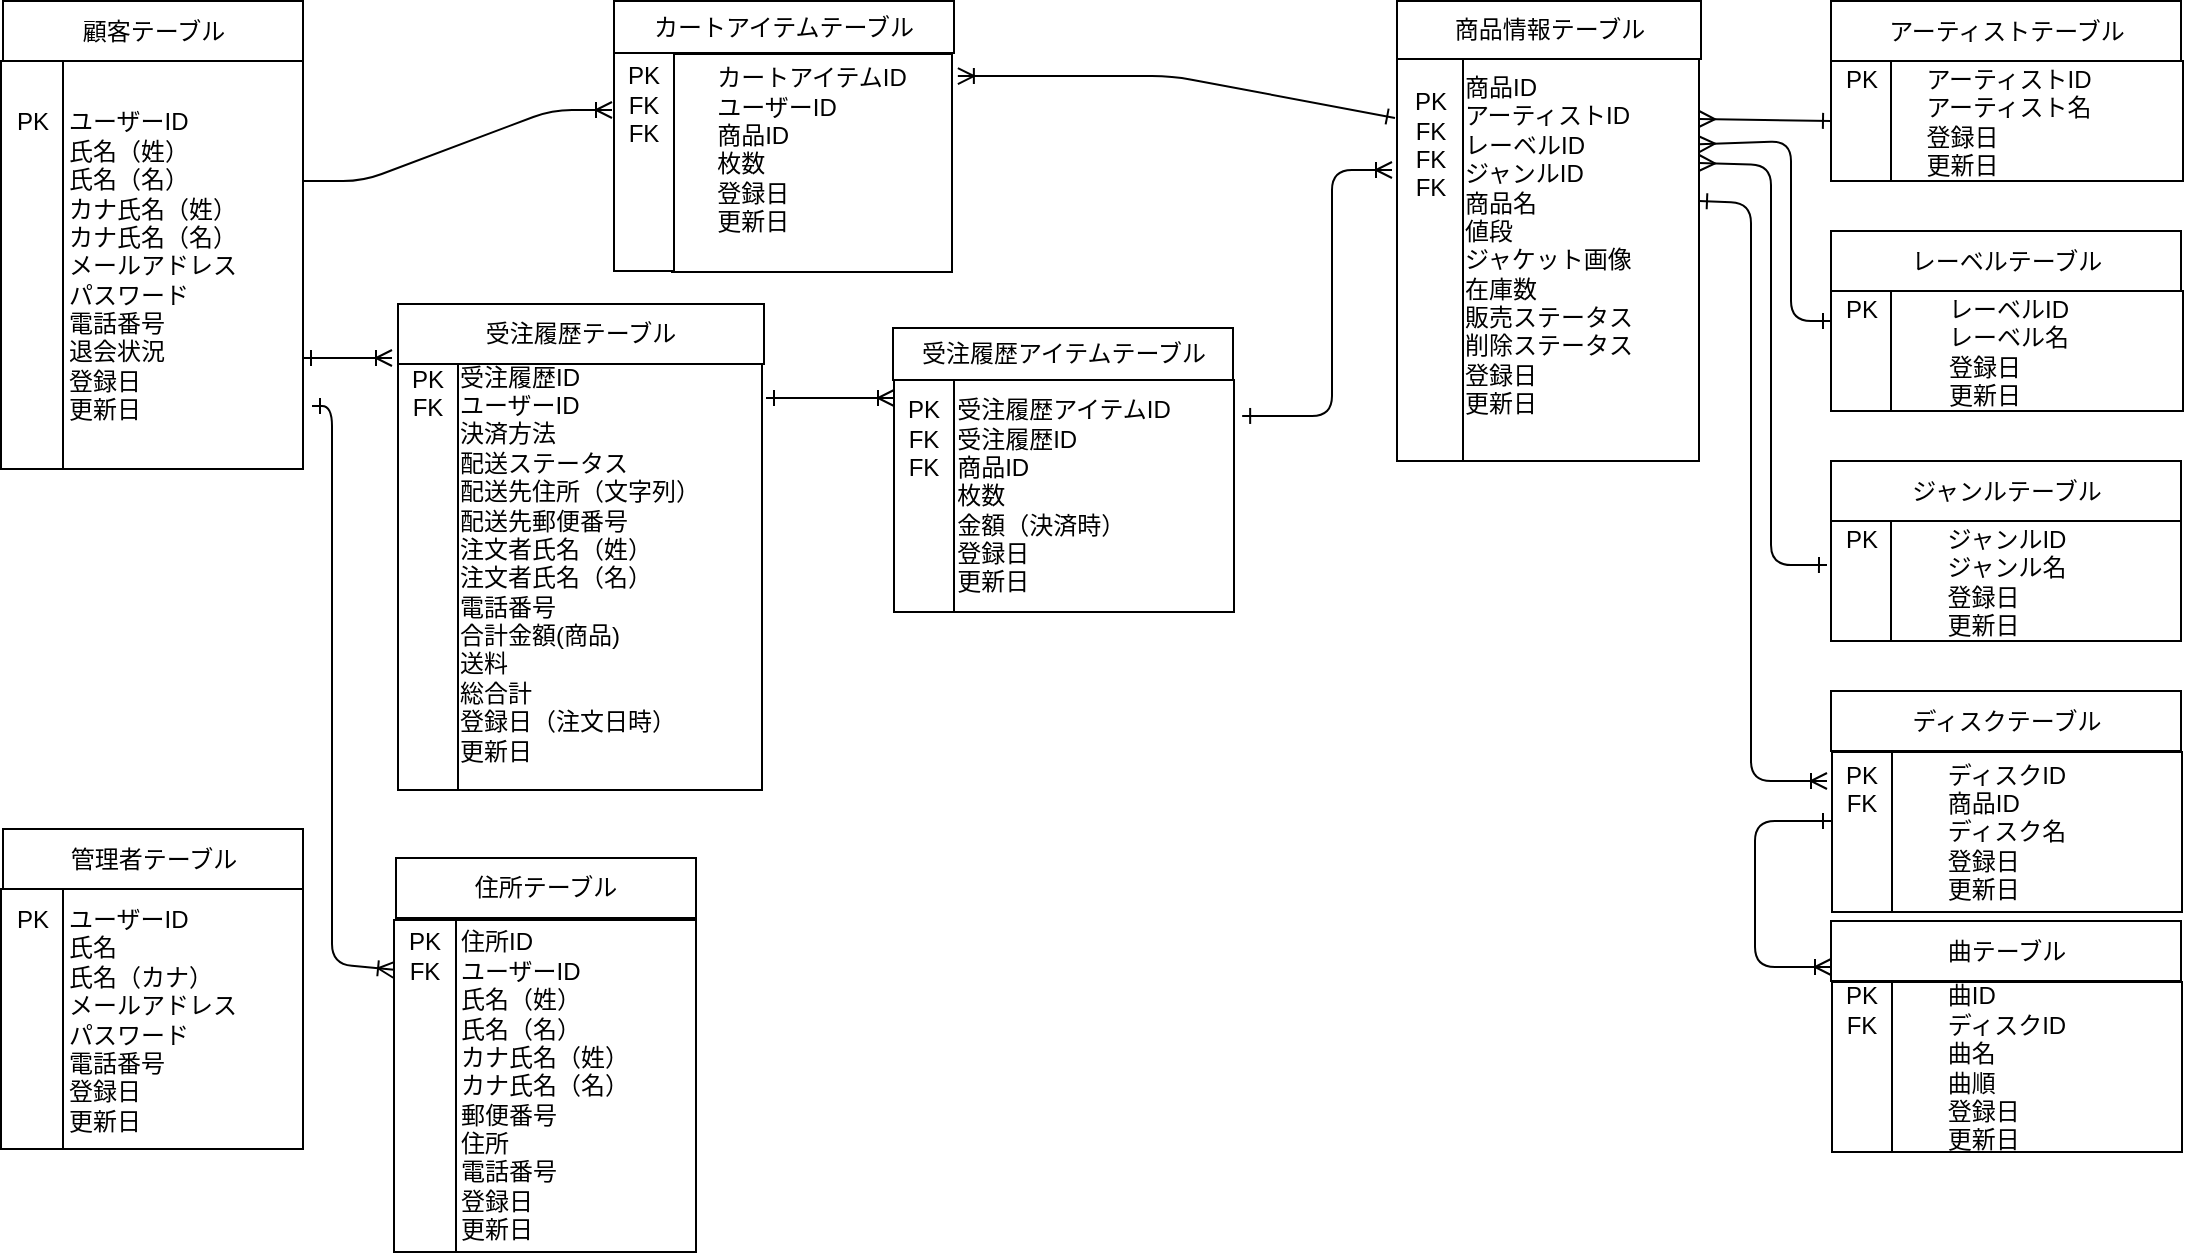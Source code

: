 <mxfile version="10.9.4" type="github"><diagram id="9HzOV99sbGpK2QkFCzHM" name="Page-1"><mxGraphModel dx="946" dy="593" grid="1" gridSize="10" guides="1" tooltips="1" connect="1" arrows="1" fold="1" page="1" pageScale="1" pageWidth="1169" pageHeight="1654" math="0" shadow="0"><root><mxCell id="0"/><mxCell id="1" parent="0"/><mxCell id="zAHjtWlZQyIeR0759i_x-7" value="&lt;span&gt;顧客テーブル&lt;/span&gt;" style="rounded=0;whiteSpace=wrap;html=1;" parent="1" vertex="1"><mxGeometry x="5.5" y="65.5" width="150" height="30" as="geometry"/></mxCell><mxCell id="zAHjtWlZQyIeR0759i_x-18" value="&lt;div style=&quot;text-align: left&quot;&gt;受注履歴ID&lt;span&gt;&lt;br&gt;&lt;/span&gt;&lt;/div&gt;&lt;div style=&quot;text-align: left&quot;&gt;&lt;span&gt;ユーザーID&lt;/span&gt;&lt;/div&gt;&lt;div style=&quot;text-align: left&quot;&gt;決済方法&lt;/div&gt;&lt;span&gt;&lt;div style=&quot;text-align: left&quot;&gt;&lt;span&gt;配送ステータス&lt;/span&gt;&lt;/div&gt;&lt;div style=&quot;text-align: left&quot;&gt;配送先住所（文字列）&lt;/div&gt;&lt;div style=&quot;text-align: left&quot;&gt;&lt;span&gt;配送先郵便番号&lt;/span&gt;&lt;/div&gt;&lt;div style=&quot;text-align: left&quot;&gt;注文者氏名（姓）&lt;/div&gt;&lt;div style=&quot;text-align: left&quot;&gt;注文者氏名（名）&lt;/div&gt;&lt;div style=&quot;text-align: left&quot;&gt;&lt;span&gt;電話番号&lt;/span&gt;&lt;/div&gt;&lt;/span&gt;&lt;span&gt;&lt;div style=&quot;text-align: left&quot;&gt;&lt;span&gt;合計金額(商品)&lt;/span&gt;&lt;/div&gt;&lt;div style=&quot;text-align: left&quot;&gt;&lt;span&gt;送料&lt;/span&gt;&lt;/div&gt;&lt;div style=&quot;text-align: left&quot;&gt;&lt;span&gt;総合計&lt;/span&gt;&lt;/div&gt;&lt;div style=&quot;text-align: left&quot;&gt;&lt;span&gt;登録日（注文日時&lt;/span&gt;&lt;span&gt;）&lt;/span&gt;&lt;/div&gt;&lt;div style=&quot;text-align: left&quot;&gt;&lt;span&gt;更新日&lt;/span&gt;&lt;/div&gt;&lt;div style=&quot;text-align: left&quot;&gt;&lt;br&gt;&lt;/div&gt;&lt;/span&gt;" style="rounded=0;whiteSpace=wrap;html=1;" parent="1" vertex="1"><mxGeometry x="203" y="247" width="182" height="213" as="geometry"/></mxCell><mxCell id="zAHjtWlZQyIeR0759i_x-19" value="受注履歴テーブル" style="rounded=0;whiteSpace=wrap;html=1;" parent="1" vertex="1"><mxGeometry x="203" y="217" width="183" height="30" as="geometry"/></mxCell><mxCell id="zAHjtWlZQyIeR0759i_x-20" value="&lt;div style=&quot;text-align: left&quot;&gt;&lt;span&gt;カートアイテムID&lt;/span&gt;&lt;/div&gt;&lt;div style=&quot;text-align: left&quot;&gt;&lt;span&gt;ユーザーID&lt;/span&gt;&lt;br&gt;&lt;/div&gt;&lt;div style=&quot;text-align: left&quot;&gt;&lt;span&gt;商品ID&lt;/span&gt;&lt;/div&gt;&lt;div style=&quot;text-align: left&quot;&gt;&lt;span&gt;枚数&lt;/span&gt;&lt;/div&gt;&lt;div style=&quot;text-align: left&quot;&gt;&lt;span&gt;登録日&lt;/span&gt;&lt;/div&gt;&lt;div style=&quot;text-align: left&quot;&gt;&lt;span&gt;更新日&lt;/span&gt;&lt;/div&gt;&lt;div style=&quot;text-align: left&quot;&gt;&lt;span&gt;&lt;br&gt;&lt;/span&gt;&lt;/div&gt;" style="rounded=0;whiteSpace=wrap;html=1;" parent="1" vertex="1"><mxGeometry x="340" y="92" width="140" height="109" as="geometry"/></mxCell><mxCell id="zAHjtWlZQyIeR0759i_x-21" value="カートアイテムテーブル" style="rounded=0;whiteSpace=wrap;html=1;" parent="1" vertex="1"><mxGeometry x="311" y="65.5" width="170" height="26" as="geometry"/></mxCell><mxCell id="zAHjtWlZQyIeR0759i_x-36" value="" style="edgeStyle=entityRelationEdgeStyle;fontSize=12;html=1;endArrow=ERoneToMany;startArrow=ERone;startFill=0;" parent="1" edge="1"><mxGeometry width="100" height="100" relative="1" as="geometry"><mxPoint x="155.5" y="244" as="sourcePoint"/><mxPoint x="200" y="244" as="targetPoint"/></mxGeometry></mxCell><mxCell id="cESh58u5dS3Z2Cdzatrf-12" value="&lt;div style=&quot;text-align: left&quot;&gt;&lt;span&gt;ユーザーID&lt;/span&gt;&lt;/div&gt;&lt;div style=&quot;text-align: left&quot;&gt;&lt;span&gt;氏名（姓）&lt;/span&gt;&lt;/div&gt;&lt;div style=&quot;text-align: left&quot;&gt;&lt;span&gt;氏名（名）&lt;/span&gt;&lt;/div&gt;&lt;div style=&quot;text-align: left&quot;&gt;&lt;span&gt;カナ氏名（姓）&lt;/span&gt;&lt;/div&gt;&lt;div style=&quot;text-align: left&quot;&gt;カナ氏名（名）&lt;/div&gt;&lt;div style=&quot;text-align: left&quot;&gt;&lt;span&gt;メールアドレス&lt;/span&gt;&lt;/div&gt;&lt;div style=&quot;text-align: left&quot;&gt;&lt;span&gt;パスワード&lt;/span&gt;&lt;/div&gt;&lt;div style=&quot;text-align: left&quot;&gt;&lt;span&gt;電話番号&lt;/span&gt;&lt;/div&gt;&lt;div style=&quot;text-align: left&quot;&gt;退会状況&lt;span&gt;&lt;br&gt;&lt;/span&gt;&lt;/div&gt;&lt;div style=&quot;text-align: left&quot;&gt;&lt;span&gt;登録日&lt;/span&gt;&lt;/div&gt;&lt;div style=&quot;text-align: left&quot;&gt;&lt;span&gt;更新日&lt;/span&gt;&lt;/div&gt;" style="rounded=0;whiteSpace=wrap;html=1;" parent="1" vertex="1"><mxGeometry x="4.5" y="95.5" width="151" height="204" as="geometry"/></mxCell><mxCell id="cESh58u5dS3Z2Cdzatrf-13" value="PK&lt;br&gt;&lt;br&gt;&lt;br&gt;&lt;br&gt;&lt;br&gt;&lt;br&gt;&lt;br&gt;&lt;br&gt;&lt;br&gt;&lt;br&gt;&lt;br&gt;" style="rounded=0;whiteSpace=wrap;html=1;" parent="1" vertex="1"><mxGeometry x="4.5" y="95.5" width="31" height="204" as="geometry"/></mxCell><mxCell id="cESh58u5dS3Z2Cdzatrf-19" value="PK&lt;br&gt;FK&lt;br&gt;FK&lt;br&gt;&lt;br&gt;&lt;br&gt;&lt;br&gt;&lt;br&gt;" style="rounded=0;whiteSpace=wrap;html=1;" parent="1" vertex="1"><mxGeometry x="311" y="91.5" width="30" height="109" as="geometry"/></mxCell><mxCell id="cESh58u5dS3Z2Cdzatrf-21" value="&lt;span&gt;商品情報テーブル&lt;/span&gt;" style="rounded=0;whiteSpace=wrap;html=1;" parent="1" vertex="1"><mxGeometry x="702.5" y="65.5" width="152" height="29" as="geometry"/></mxCell><mxCell id="cESh58u5dS3Z2Cdzatrf-22" value="&lt;div style=&quot;text-align: left&quot;&gt;商品ID&lt;/div&gt;&lt;div style=&quot;text-align: left&quot;&gt;&lt;span&gt;アーティストID&lt;/span&gt;&lt;br&gt;&lt;/div&gt;&lt;div style=&quot;text-align: left&quot;&gt;レーベルID&lt;/div&gt;&lt;div style=&quot;text-align: left&quot;&gt;ジャンルID&lt;/div&gt;&lt;div style=&quot;text-align: left&quot;&gt;商品名&lt;/div&gt;&lt;div style=&quot;text-align: left&quot;&gt;値段&lt;br&gt;&lt;/div&gt;&lt;div style=&quot;text-align: left&quot;&gt;ジャケット画像&lt;br&gt;&lt;/div&gt;&lt;div style=&quot;text-align: left&quot;&gt;在庫数&lt;/div&gt;&lt;div style=&quot;text-align: left&quot;&gt;販売ステータス&lt;/div&gt;&lt;div style=&quot;text-align: left&quot;&gt;削除ステータス&lt;/div&gt;&lt;div style=&quot;text-align: left&quot;&gt;登録日&lt;/div&gt;&lt;div style=&quot;text-align: left&quot;&gt;更新日&lt;/div&gt;&lt;div style=&quot;text-align: left&quot;&gt;&lt;br&gt;&lt;/div&gt;" style="rounded=0;whiteSpace=wrap;html=1;" parent="1" vertex="1"><mxGeometry x="702.5" y="94.5" width="151" height="201" as="geometry"/></mxCell><mxCell id="cESh58u5dS3Z2Cdzatrf-23" value="PK&lt;br&gt;FK&lt;br&gt;FK&lt;br&gt;FK&lt;br&gt;&lt;br&gt;&lt;br&gt;&lt;br&gt;&lt;br&gt;&lt;br&gt;&lt;br&gt;&lt;br&gt;&lt;br&gt;" style="rounded=0;whiteSpace=wrap;html=1;" parent="1" vertex="1"><mxGeometry x="702.5" y="94.5" width="33" height="201" as="geometry"/></mxCell><mxCell id="cESh58u5dS3Z2Cdzatrf-26" value="" style="endArrow=ERoneToMany;html=1;endFill=0;startArrow=ERone;startFill=0;entryX=1.021;entryY=0.101;entryDx=0;entryDy=0;entryPerimeter=0;" parent="1" target="zAHjtWlZQyIeR0759i_x-20" edge="1"><mxGeometry width="50" height="50" relative="1" as="geometry"><mxPoint x="701.5" y="124" as="sourcePoint"/><mxPoint x="560" y="80" as="targetPoint"/><Array as="points"><mxPoint x="590" y="103"/></Array></mxGeometry></mxCell><mxCell id="1i3gr1VFad1npUH-NVP_-1" value="&lt;span&gt;管理者テーブル&lt;/span&gt;" style="rounded=0;whiteSpace=wrap;html=1;" parent="1" vertex="1"><mxGeometry x="5.5" y="479.5" width="150" height="30" as="geometry"/></mxCell><mxCell id="1i3gr1VFad1npUH-NVP_-2" value="&lt;div style=&quot;text-align: left&quot;&gt;&lt;span&gt;ユーザーID&lt;/span&gt;&lt;/div&gt;&lt;div style=&quot;text-align: left&quot;&gt;&lt;span&gt;氏名&lt;/span&gt;&lt;/div&gt;&lt;div style=&quot;text-align: left&quot;&gt;&lt;span&gt;氏名（カナ）&lt;/span&gt;&lt;/div&gt;&lt;div style=&quot;text-align: left&quot;&gt;&lt;span&gt;メールアドレス&lt;/span&gt;&lt;/div&gt;&lt;div style=&quot;text-align: left&quot;&gt;&lt;span&gt;パスワード&lt;/span&gt;&lt;/div&gt;&lt;div style=&quot;text-align: left&quot;&gt;&lt;span&gt;電話番号&lt;/span&gt;&lt;/div&gt;&lt;div style=&quot;text-align: left&quot;&gt;&lt;span&gt;登録日&lt;/span&gt;&lt;/div&gt;&lt;div style=&quot;text-align: left&quot;&gt;&lt;span&gt;更新日&lt;/span&gt;&lt;/div&gt;" style="rounded=0;whiteSpace=wrap;html=1;" parent="1" vertex="1"><mxGeometry x="4.5" y="509.5" width="151" height="130" as="geometry"/></mxCell><mxCell id="1i3gr1VFad1npUH-NVP_-3" value="PK&lt;br&gt;&lt;br&gt;&lt;br&gt;&lt;br&gt;&lt;br&gt;&lt;br&gt;&lt;br&gt;&lt;br&gt;" style="rounded=0;whiteSpace=wrap;html=1;" parent="1" vertex="1"><mxGeometry x="4.5" y="509.5" width="31" height="130" as="geometry"/></mxCell><mxCell id="1i3gr1VFad1npUH-NVP_-5" value="PK&lt;br&gt;FK&lt;br&gt;&lt;br&gt;&lt;br&gt;&lt;br&gt;&lt;br&gt;&lt;br&gt;&lt;br&gt;&lt;br&gt;&lt;br&gt;&lt;br&gt;&lt;br&gt;&lt;br&gt;&lt;br&gt;" style="rounded=0;whiteSpace=wrap;html=1;verticalAlign=top;spacing=-4;" parent="1" vertex="1"><mxGeometry x="203" y="247" width="30" height="213" as="geometry"/></mxCell><mxCell id="1i3gr1VFad1npUH-NVP_-6" value="&lt;div style=&quot;text-align: left&quot;&gt;&lt;span&gt;アーティストID&lt;/span&gt;&lt;/div&gt;&lt;span&gt;&lt;div style=&quot;text-align: left&quot;&gt;アーティスト名&lt;/div&gt;&lt;div style=&quot;text-align: left&quot;&gt;登録日&lt;/div&gt;&lt;div style=&quot;text-align: left&quot;&gt;更新日&lt;/div&gt;&lt;/span&gt;" style="rounded=0;whiteSpace=wrap;html=1;" parent="1" vertex="1"><mxGeometry x="920.5" y="95.5" width="175" height="60" as="geometry"/></mxCell><mxCell id="1i3gr1VFad1npUH-NVP_-7" value="アーティストテーブル" style="rounded=0;whiteSpace=wrap;html=1;" parent="1" vertex="1"><mxGeometry x="919.5" y="65.5" width="175" height="30" as="geometry"/></mxCell><mxCell id="1i3gr1VFad1npUH-NVP_-8" value="&lt;br&gt;PK&lt;br&gt;&lt;br&gt;&lt;br&gt;&lt;br&gt;&lt;br&gt;" style="rounded=0;whiteSpace=wrap;html=1;" parent="1" vertex="1"><mxGeometry x="919.5" y="95.5" width="30" height="60" as="geometry"/></mxCell><mxCell id="1i3gr1VFad1npUH-NVP_-9" value="&lt;div style=&quot;text-align: left&quot;&gt;&lt;span&gt;レーベルID&lt;/span&gt;&lt;/div&gt;&lt;span&gt;&lt;div style=&quot;text-align: left&quot;&gt;レーベル名&lt;/div&gt;&lt;div style=&quot;text-align: left&quot;&gt;登録日&lt;/div&gt;&lt;div style=&quot;text-align: left&quot;&gt;更新日&lt;/div&gt;&lt;/span&gt;" style="rounded=0;whiteSpace=wrap;html=1;" parent="1" vertex="1"><mxGeometry x="920.5" y="210.5" width="175" height="60" as="geometry"/></mxCell><mxCell id="1i3gr1VFad1npUH-NVP_-10" value="レーベルテーブル" style="rounded=0;whiteSpace=wrap;html=1;" parent="1" vertex="1"><mxGeometry x="919.5" y="180.5" width="175" height="30" as="geometry"/></mxCell><mxCell id="1i3gr1VFad1npUH-NVP_-11" value="PK&lt;br&gt;&lt;br&gt;&lt;br&gt;&lt;br&gt;" style="rounded=0;whiteSpace=wrap;html=1;" parent="1" vertex="1"><mxGeometry x="919.5" y="210.5" width="30" height="60" as="geometry"/></mxCell><mxCell id="1i3gr1VFad1npUH-NVP_-12" value="&lt;div style=&quot;text-align: left&quot;&gt;&lt;span&gt;ジャンルID&lt;/span&gt;&lt;/div&gt;&lt;span&gt;&lt;div style=&quot;text-align: left&quot;&gt;ジャンル名&lt;/div&gt;&lt;div style=&quot;text-align: left&quot;&gt;登録日&lt;/div&gt;&lt;div style=&quot;text-align: left&quot;&gt;更新日&lt;/div&gt;&lt;/span&gt;" style="rounded=0;whiteSpace=wrap;html=1;" parent="1" vertex="1"><mxGeometry x="919.5" y="325.5" width="175" height="60" as="geometry"/></mxCell><mxCell id="1i3gr1VFad1npUH-NVP_-13" value="ジャンルテーブル" style="rounded=0;whiteSpace=wrap;html=1;" parent="1" vertex="1"><mxGeometry x="919.5" y="295.5" width="175" height="30" as="geometry"/></mxCell><mxCell id="1i3gr1VFad1npUH-NVP_-14" value="PK&lt;br&gt;&lt;br&gt;&lt;br&gt;&lt;br&gt;" style="rounded=0;whiteSpace=wrap;html=1;" parent="1" vertex="1"><mxGeometry x="919.5" y="325.5" width="30" height="60" as="geometry"/></mxCell><mxCell id="1i3gr1VFad1npUH-NVP_-17" value="&lt;div style=&quot;text-align: left&quot;&gt;&lt;span&gt;曲ID&lt;/span&gt;&lt;/div&gt;&lt;div style=&quot;text-align: left&quot;&gt;&lt;span&gt;ディスクID&lt;/span&gt;&lt;/div&gt;&lt;span&gt;&lt;div style=&quot;text-align: left&quot;&gt;曲名&lt;/div&gt;&lt;div style=&quot;text-align: left&quot;&gt;曲順&lt;/div&gt;&lt;div style=&quot;text-align: left&quot;&gt;登録日&lt;/div&gt;&lt;div style=&quot;text-align: left&quot;&gt;更新日&lt;/div&gt;&lt;/span&gt;" style="rounded=0;whiteSpace=wrap;html=1;" parent="1" vertex="1"><mxGeometry x="920" y="556" width="175" height="85" as="geometry"/></mxCell><mxCell id="1i3gr1VFad1npUH-NVP_-18" value="曲テーブル" style="rounded=0;whiteSpace=wrap;html=1;" parent="1" vertex="1"><mxGeometry x="919.5" y="525.5" width="175" height="30" as="geometry"/></mxCell><mxCell id="1i3gr1VFad1npUH-NVP_-19" value="PK&lt;br&gt;FK&lt;br&gt;&lt;br&gt;&lt;br&gt;&lt;br&gt;&lt;br&gt;" style="rounded=0;whiteSpace=wrap;html=1;" parent="1" vertex="1"><mxGeometry x="920" y="556" width="30" height="85" as="geometry"/></mxCell><mxCell id="1i3gr1VFad1npUH-NVP_-24" value="決済方法テーブル" style="rounded=0;whiteSpace=wrap;html=1;" parent="1" vertex="1"><mxGeometry x="465.5" y="328.5" width="137" height="30" as="geometry"/></mxCell><mxCell id="1i3gr1VFad1npUH-NVP_-26" value="" style="endArrow=ERoneToMany;html=1;endFill=0;startArrow=ERone;startFill=0;" parent="1" edge="1"><mxGeometry width="50" height="50" relative="1" as="geometry"><mxPoint x="387" y="264" as="sourcePoint"/><mxPoint x="451" y="264" as="targetPoint"/><Array as="points"/></mxGeometry></mxCell><mxCell id="1i3gr1VFad1npUH-NVP_-27" value="" style="endArrow=ERone;html=1;endFill=0;entryX=0;entryY=0.5;entryDx=0;entryDy=0;startArrow=ERmany;startFill=0;" parent="1" target="1i3gr1VFad1npUH-NVP_-8" edge="1"><mxGeometry width="50" height="50" relative="1" as="geometry"><mxPoint x="853.5" y="124.5" as="sourcePoint"/><mxPoint x="913.5" y="124" as="targetPoint"/><Array as="points"/></mxGeometry></mxCell><mxCell id="1i3gr1VFad1npUH-NVP_-28" value="" style="endArrow=ERone;html=1;endFill=0;entryX=0;entryY=0.25;entryDx=0;entryDy=0;exitX=1;exitY=0.212;exitDx=0;exitDy=0;exitPerimeter=0;startArrow=ERmany;startFill=0;" parent="1" source="cESh58u5dS3Z2Cdzatrf-22" target="1i3gr1VFad1npUH-NVP_-11" edge="1"><mxGeometry width="50" height="50" relative="1" as="geometry"><mxPoint x="859.5" y="135.5" as="sourcePoint"/><mxPoint x="929.5" y="135.5" as="targetPoint"/><Array as="points"><mxPoint x="899.5" y="135.5"/><mxPoint x="899.5" y="225.5"/></Array></mxGeometry></mxCell><mxCell id="1i3gr1VFad1npUH-NVP_-29" value="" style="endArrow=ERone;html=1;endFill=0;entryX=-0.067;entryY=0.367;entryDx=0;entryDy=0;exitX=1;exitY=0.212;exitDx=0;exitDy=0;exitPerimeter=0;entryPerimeter=0;startArrow=ERmany;startFill=0;" parent="1" target="1i3gr1VFad1npUH-NVP_-14" edge="1"><mxGeometry width="50" height="50" relative="1" as="geometry"><mxPoint x="853.5" y="146.5" as="sourcePoint"/><mxPoint x="919.5" y="237.5" as="targetPoint"/><Array as="points"><mxPoint x="889.5" y="147.5"/><mxPoint x="889.5" y="347.5"/></Array></mxGeometry></mxCell><mxCell id="1i3gr1VFad1npUH-NVP_-30" value="" style="endArrow=ERoneToMany;html=1;endFill=0;exitX=1;exitY=0.212;exitDx=0;exitDy=0;exitPerimeter=0;startArrow=ERone;startFill=0;" parent="1" edge="1"><mxGeometry width="50" height="50" relative="1" as="geometry"><mxPoint x="853.5" y="165.5" as="sourcePoint"/><mxPoint x="917.5" y="455.5" as="targetPoint"/><Array as="points"><mxPoint x="879.5" y="166.5"/><mxPoint x="879.5" y="455.5"/></Array></mxGeometry></mxCell><mxCell id="1i3gr1VFad1npUH-NVP_-32" value="&lt;div style=&quot;text-align: left&quot;&gt;&lt;span&gt;ディスクID&lt;/span&gt;&lt;/div&gt;&lt;div style=&quot;text-align: left&quot;&gt;&lt;span&gt;商品ID&lt;/span&gt;&lt;/div&gt;&lt;span&gt;&lt;div style=&quot;text-align: left&quot;&gt;ディスク名&lt;/div&gt;&lt;div style=&quot;text-align: left&quot;&gt;登録日&lt;/div&gt;&lt;div style=&quot;text-align: left&quot;&gt;更新日&lt;/div&gt;&lt;/span&gt;" style="rounded=0;whiteSpace=wrap;html=1;" parent="1" vertex="1"><mxGeometry x="920" y="441" width="175" height="80" as="geometry"/></mxCell><mxCell id="1i3gr1VFad1npUH-NVP_-33" value="ディスクテーブル" style="rounded=0;whiteSpace=wrap;html=1;" parent="1" vertex="1"><mxGeometry x="919.5" y="410.5" width="175" height="30" as="geometry"/></mxCell><mxCell id="1i3gr1VFad1npUH-NVP_-34" value="PK&lt;br&gt;FK&lt;br&gt;&lt;br&gt;&lt;br&gt;&lt;br&gt;" style="rounded=0;whiteSpace=wrap;html=1;" parent="1" vertex="1"><mxGeometry x="920" y="441" width="30" height="80" as="geometry"/></mxCell><mxCell id="1i3gr1VFad1npUH-NVP_-36" value="" style="edgeStyle=orthogonalEdgeStyle;fontSize=12;html=1;endArrow=ERoneToMany;startArrow=ERone;startFill=0;" parent="1" edge="1"><mxGeometry width="100" height="100" relative="1" as="geometry"><mxPoint x="919.5" y="475.5" as="sourcePoint"/><mxPoint x="919.5" y="548.5" as="targetPoint"/><Array as="points"><mxPoint x="881.5" y="475.5"/><mxPoint x="881.5" y="548.5"/><mxPoint x="919.5" y="548.5"/></Array></mxGeometry></mxCell><mxCell id="HsFA_aZ0sbRmpye5dkww-5" value="&lt;span&gt;住所テーブル&lt;/span&gt;" style="rounded=0;whiteSpace=wrap;html=1;" parent="1" vertex="1"><mxGeometry x="202" y="494" width="150" height="30" as="geometry"/></mxCell><mxCell id="HsFA_aZ0sbRmpye5dkww-6" value="&lt;div style=&quot;text-align: left&quot;&gt;&lt;span&gt;住所ID&lt;/span&gt;&lt;/div&gt;&lt;div style=&quot;text-align: left&quot;&gt;&lt;span&gt;ユーザーID&lt;/span&gt;&lt;/div&gt;&lt;div style=&quot;text-align: left&quot;&gt;&lt;span&gt;氏名（姓）&lt;/span&gt;&lt;/div&gt;&lt;div style=&quot;text-align: left&quot;&gt;&lt;span&gt;氏名（名）&lt;/span&gt;&lt;/div&gt;&lt;div style=&quot;text-align: left&quot;&gt;&lt;span&gt;カナ氏名（姓）&lt;/span&gt;&lt;/div&gt;&lt;div style=&quot;text-align: left&quot;&gt;&lt;span&gt;カナ氏名（名）&lt;/span&gt;&lt;/div&gt;&lt;div style=&quot;text-align: left&quot;&gt;郵便番号&lt;/div&gt;&lt;div style=&quot;text-align: left&quot;&gt;住所&lt;/div&gt;&lt;div style=&quot;text-align: left&quot;&gt;電話番号&lt;/div&gt;&lt;div style=&quot;text-align: left&quot;&gt;登録日&lt;/div&gt;&lt;div style=&quot;text-align: left&quot;&gt;更新日&lt;/div&gt;" style="rounded=0;whiteSpace=wrap;html=1;" parent="1" vertex="1"><mxGeometry x="201" y="525" width="151" height="166" as="geometry"/></mxCell><mxCell id="HsFA_aZ0sbRmpye5dkww-7" value="PK&lt;br&gt;FK&lt;br&gt;&lt;br&gt;&lt;br&gt;&lt;br&gt;&lt;br&gt;&lt;br&gt;&lt;br&gt;&lt;br&gt;&lt;br&gt;&lt;br&gt;" style="rounded=0;whiteSpace=wrap;html=1;" parent="1" vertex="1"><mxGeometry x="201" y="525" width="31" height="166" as="geometry"/></mxCell><mxCell id="HsFA_aZ0sbRmpye5dkww-9" value="&lt;div style=&quot;text-align: left&quot;&gt;&lt;span&gt;受注履歴アイテムID&lt;/span&gt;&lt;br&gt;&lt;/div&gt;&lt;div style=&quot;text-align: left&quot;&gt;受注履歴ID&lt;br&gt;&lt;/div&gt;&lt;div style=&quot;text-align: left&quot;&gt;&lt;span&gt;商品ID&lt;/span&gt;&lt;br&gt;&lt;/div&gt;&lt;div style=&quot;text-align: left&quot;&gt;&lt;span&gt;枚数&lt;/span&gt;&lt;/div&gt;&lt;div style=&quot;text-align: left&quot;&gt;金額（決済時）&lt;span&gt;&lt;br&gt;&lt;/span&gt;&lt;/div&gt;&lt;div style=&quot;text-align: left&quot;&gt;&lt;span&gt;登録日&lt;/span&gt;&lt;/div&gt;&lt;div style=&quot;text-align: left&quot;&gt;&lt;span&gt;更新日&lt;/span&gt;&lt;/div&gt;" style="rounded=0;whiteSpace=wrap;html=1;" parent="1" vertex="1"><mxGeometry x="451" y="255" width="170" height="116" as="geometry"/></mxCell><mxCell id="HsFA_aZ0sbRmpye5dkww-10" value="受注履歴アイテムテーブル" style="rounded=0;whiteSpace=wrap;html=1;" parent="1" vertex="1"><mxGeometry x="450.5" y="229" width="170" height="26" as="geometry"/></mxCell><mxCell id="HsFA_aZ0sbRmpye5dkww-11" value="PK&lt;br&gt;FK&lt;br&gt;FK&lt;br&gt;&lt;br&gt;&lt;br&gt;&lt;br&gt;&lt;br&gt;" style="rounded=0;whiteSpace=wrap;html=1;" parent="1" vertex="1"><mxGeometry x="451" y="255" width="30" height="116" as="geometry"/></mxCell><mxCell id="HsFA_aZ0sbRmpye5dkww-14" value="" style="endArrow=ERoneToMany;html=1;endFill=0;entryX=0;entryY=0.15;entryDx=0;entryDy=0;entryPerimeter=0;startArrow=ERone;startFill=0;" parent="1" target="HsFA_aZ0sbRmpye5dkww-7" edge="1"><mxGeometry width="50" height="50" relative="1" as="geometry"><mxPoint x="160" y="268" as="sourcePoint"/><mxPoint x="217.5" y="358.5" as="targetPoint"/><Array as="points"><mxPoint x="170" y="268"/><mxPoint x="170" y="547"/></Array></mxGeometry></mxCell><mxCell id="QeBrsEQiP93PsdhvsYID-6" value="" style="edgeStyle=entityRelationEdgeStyle;fontSize=12;html=1;endArrow=ERoneToMany;" parent="1" edge="1"><mxGeometry width="100" height="100" relative="1" as="geometry"><mxPoint x="155.5" y="155.5" as="sourcePoint"/><mxPoint x="310" y="120" as="targetPoint"/></mxGeometry></mxCell><mxCell id="yUQkt87jy5od1HVjPGiW-2" value="" style="endArrow=ERoneToMany;startArrow=ERone;html=1;exitX=1.024;exitY=0.155;exitDx=0;exitDy=0;exitPerimeter=0;startFill=0;endFill=0;" edge="1" parent="1" source="HsFA_aZ0sbRmpye5dkww-9"><mxGeometry width="50" height="50" relative="1" as="geometry"><mxPoint x="640" y="245" as="sourcePoint"/><mxPoint x="700" y="150" as="targetPoint"/><Array as="points"><mxPoint x="670" y="273"/><mxPoint x="670" y="150"/></Array></mxGeometry></mxCell></root></mxGraphModel></diagram></mxfile>